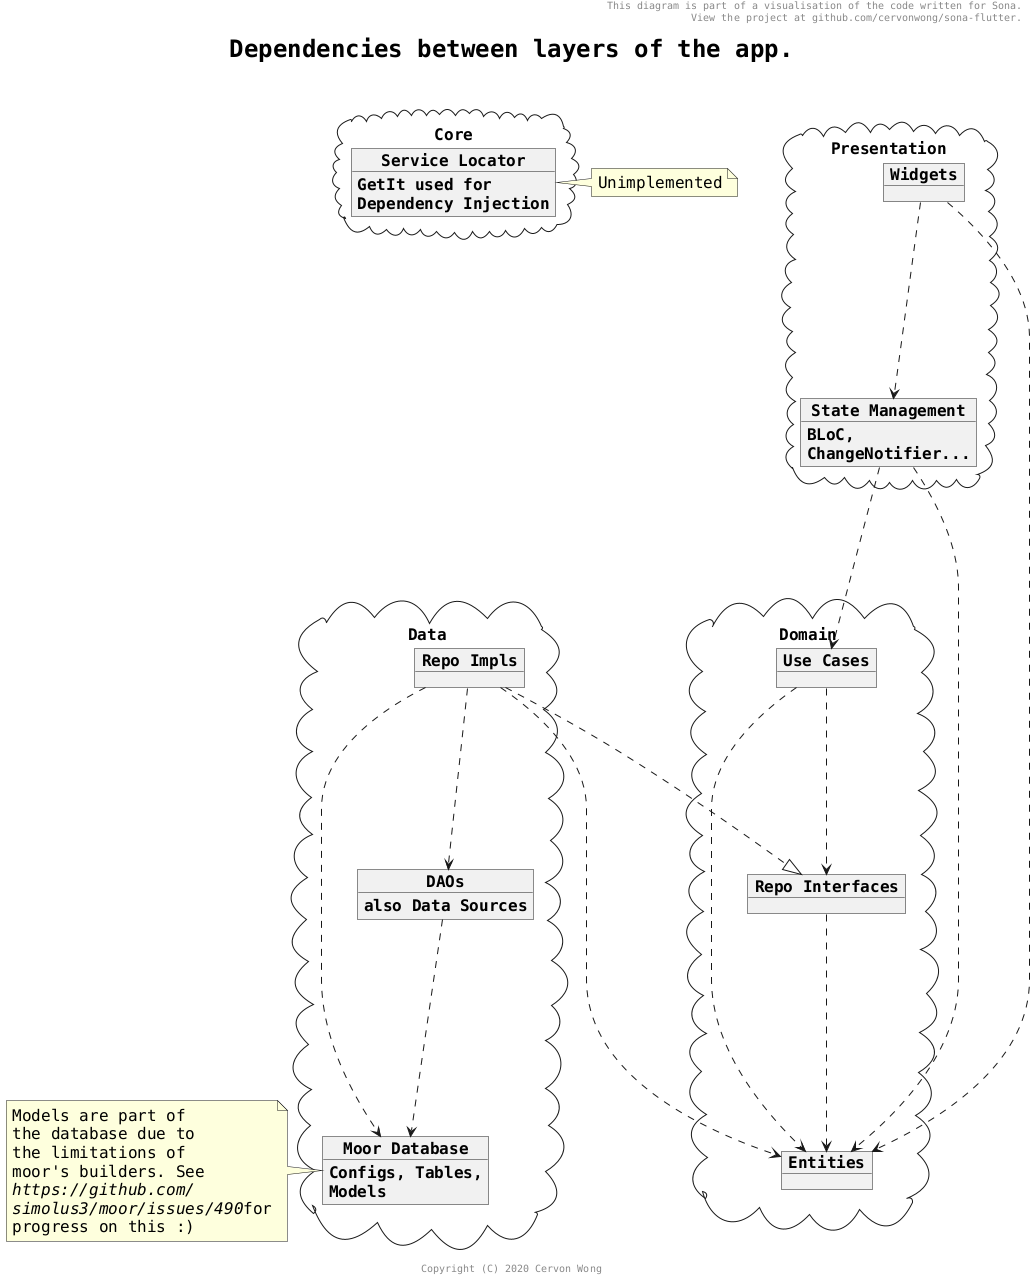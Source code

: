 @startuml

skinparam wrapWidth 200
skinparam maxMessageSize 100
skinparam defaultFontName Monospaced
skinparam defaultFontSize 16
skinparam arrowFontSize 12
skinparam objectFontStyle bold
skinparam titleFontSize 24
skinparam titleFontStyle bold
skinparam shadowing false

header This diagram is part of a visualisation of the code written for Sona.\n View the project at github.com/cervonwong/sona-flutter.
title Dependencies between layers of the app.\n
footer Copyright (C) 2020 Cervon Wong

package Presentation <<Cloud>> {
	object "Widgets" as w
    object "State Management" as s {
    	BLoC, ChangeNotifier...
    }
}

package Domain <<Cloud>> {
	object "Use Cases" as u
	object "Entities" as e
	object "Repo Interfaces" as ir
}

package Data <<Cloud>> {
	object "Repo Impls" as ri
    object "DAOs" AS d {
    	also Data Sources
    }
    object "Moor Database" as db {
    	Configs, Tables, Models
    }
}

package Core <<Cloud>> {
	object "Service Locator" as di {
    	GetIt used for Dependency Injection
    }
}

w  ....>  s
w  ....>  e
s  ....>  u
s  ....>  e
u  ....>  e
u  ....>  ir
ir ....>  e
ri ....|> ir
ri ....>  d
ri ....>  db
ri ....>  e
d  ....>  db

note right of di
	Unimplemented
end note

note left of db
	Models are part of the database due to the limitations of moor's builders. See <i>https://github.com/ simolus3/moor/issues/490</i>for progress on this :)
end note

@enduml
